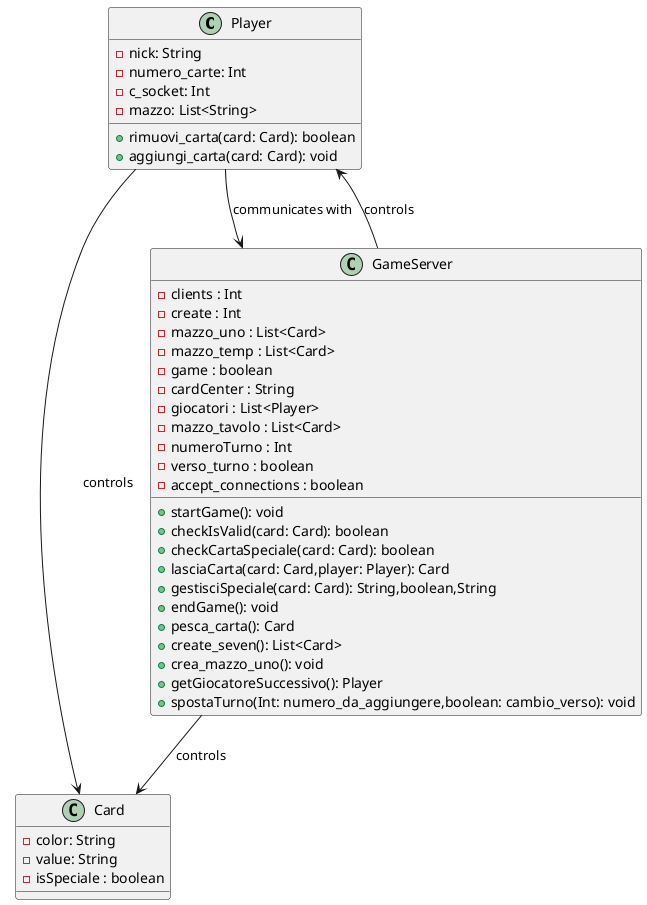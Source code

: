 @startuml

class Player {
  - nick: String
  - numero_carte: Int
  - c_socket: Int
  - mazzo: List<String>
  + rimuovi_carta(card: Card): boolean
  + aggiungi_carta(card: Card): void
}

class Card {
  - color: String
  - value: String
  - isSpeciale : boolean

}

class GameServer {
- clients : Int
- create : Int
- mazzo_uno : List<Card>
- mazzo_temp : List<Card>
- game : boolean
- cardCenter : String
- giocatori : List<Player>
- mazzo_tavolo : List<Card>
- numeroTurno : Int
- verso_turno : boolean
- accept_connections : boolean
+ startGame(): void
+ checkIsValid(card: Card): boolean
+ checkCartaSpeciale(card: Card): boolean
+ lasciaCarta(card: Card,player: Player): Card
+ gestisciSpeciale(card: Card): String,boolean,String
+ endGame(): void
+ pesca_carta(): Card
+ create_seven(): List<Card>
+ crea_mazzo_uno(): void
+ getGiocatoreSuccessivo(): Player
+ spostaTurno(Int: numero_da_aggiungere,boolean: cambio_verso): void
}

Player --> Card : controls
GameServer --> Card : controls
Player --> GameServer : communicates with
GameServer --> Player : controls

@enduml
